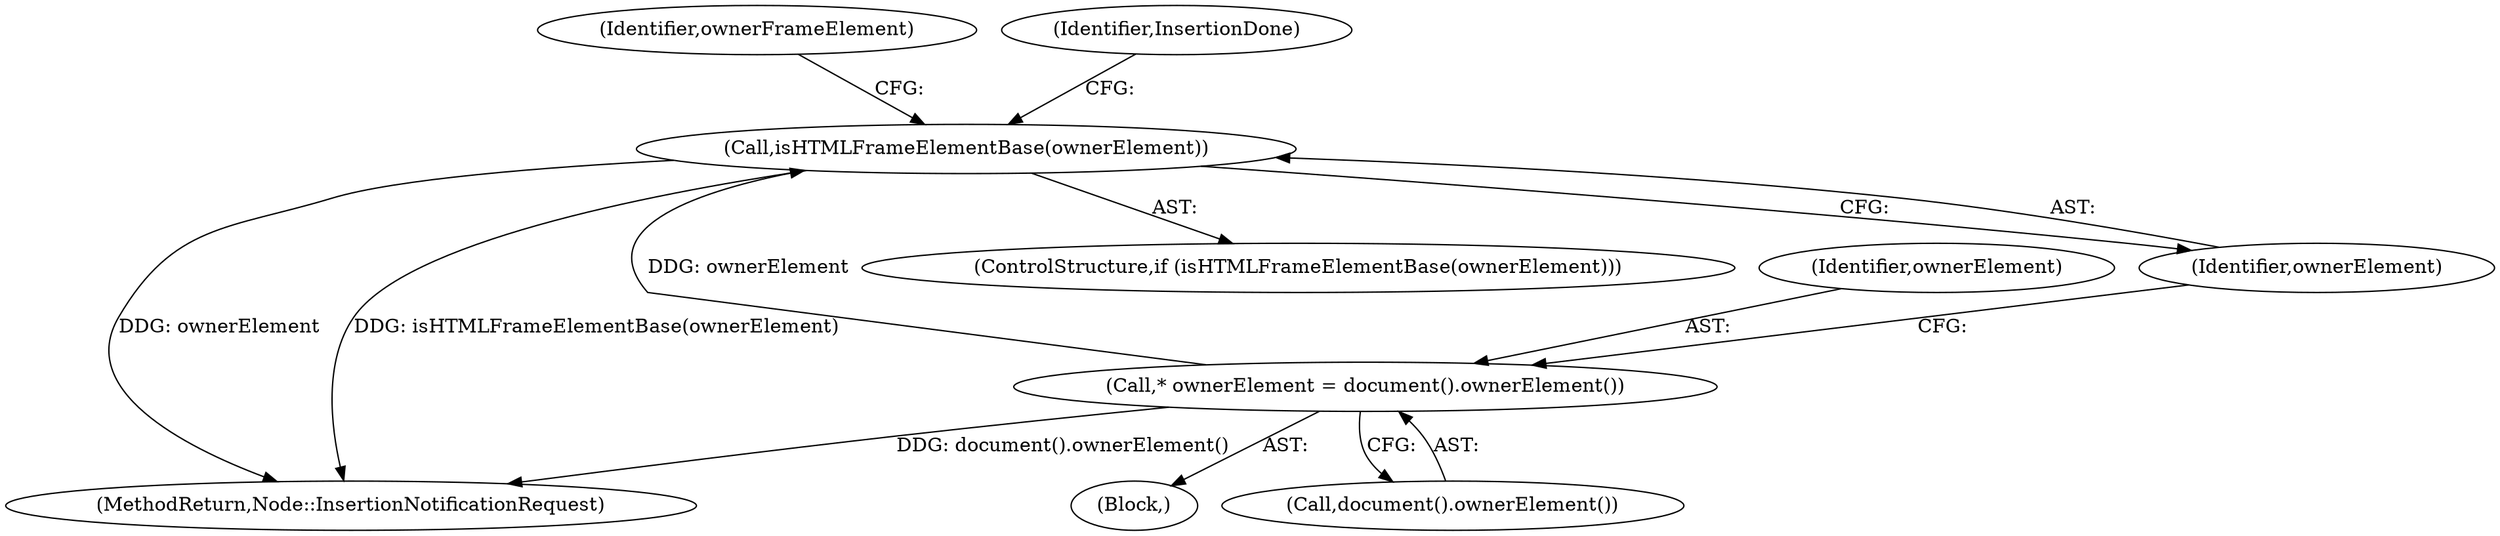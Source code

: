 digraph "1_Chrome_d22bd7ecd1cc576a1a586ee59d5e08d7eee6cdf3@del" {
"1000113" [label="(Call,isHTMLFrameElementBase(ownerElement))"];
"1000109" [label="(Call,* ownerElement = document().ownerElement())"];
"1000111" [label="(Call,document().ownerElement())"];
"1000107" [label="(Block,)"];
"1000148" [label="(MethodReturn,Node::InsertionNotificationRequest)"];
"1000110" [label="(Identifier,ownerElement)"];
"1000109" [label="(Call,* ownerElement = document().ownerElement())"];
"1000112" [label="(ControlStructure,if (isHTMLFrameElementBase(ownerElement)))"];
"1000113" [label="(Call,isHTMLFrameElementBase(ownerElement))"];
"1000114" [label="(Identifier,ownerElement)"];
"1000118" [label="(Identifier,ownerFrameElement)"];
"1000147" [label="(Identifier,InsertionDone)"];
"1000113" -> "1000112"  [label="AST: "];
"1000113" -> "1000114"  [label="CFG: "];
"1000114" -> "1000113"  [label="AST: "];
"1000118" -> "1000113"  [label="CFG: "];
"1000147" -> "1000113"  [label="CFG: "];
"1000113" -> "1000148"  [label="DDG: ownerElement"];
"1000113" -> "1000148"  [label="DDG: isHTMLFrameElementBase(ownerElement)"];
"1000109" -> "1000113"  [label="DDG: ownerElement"];
"1000109" -> "1000107"  [label="AST: "];
"1000109" -> "1000111"  [label="CFG: "];
"1000110" -> "1000109"  [label="AST: "];
"1000111" -> "1000109"  [label="AST: "];
"1000114" -> "1000109"  [label="CFG: "];
"1000109" -> "1000148"  [label="DDG: document().ownerElement()"];
}
